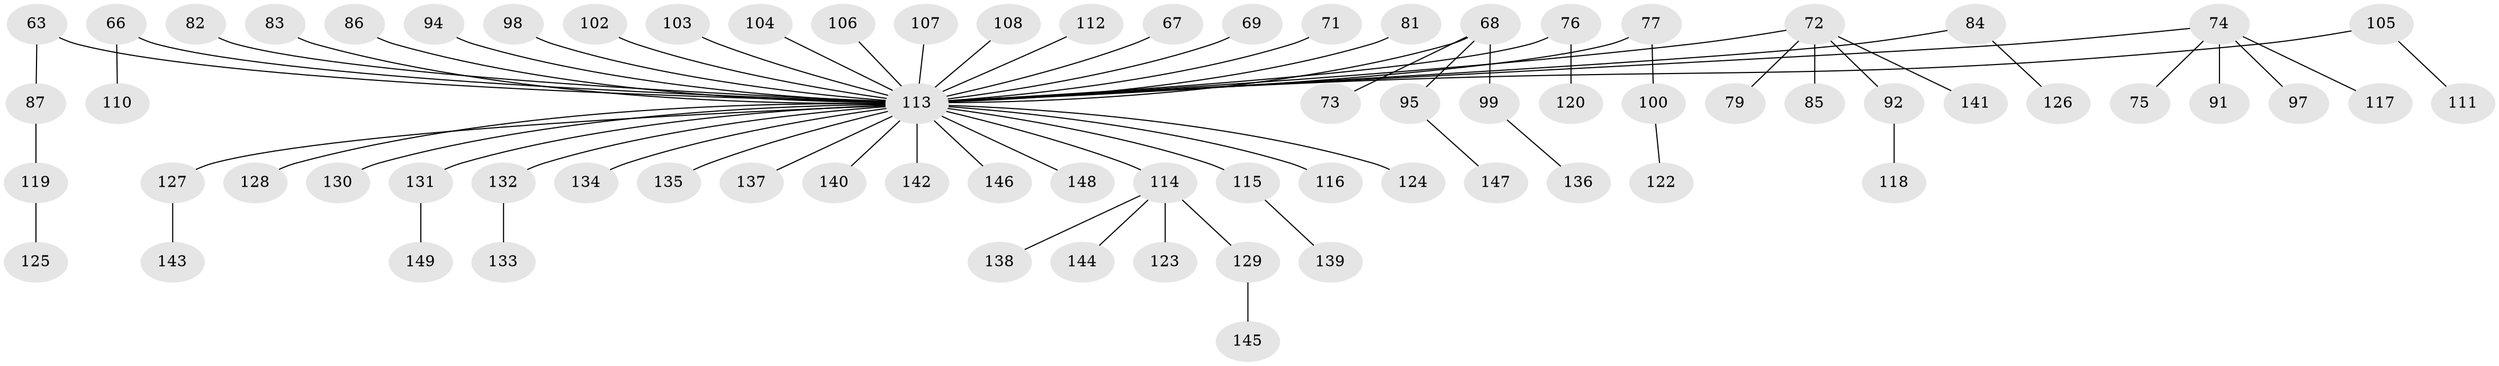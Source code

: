 // original degree distribution, {9: 0.006711409395973154, 8: 0.006711409395973154, 4: 0.087248322147651, 5: 0.020134228187919462, 6: 0.006711409395973154, 3: 0.09395973154362416, 2: 0.28187919463087246, 7: 0.006711409395973154, 1: 0.4899328859060403}
// Generated by graph-tools (version 1.1) at 2025/53/03/09/25 04:53:02]
// undirected, 74 vertices, 73 edges
graph export_dot {
graph [start="1"]
  node [color=gray90,style=filled];
  63;
  66;
  67;
  68;
  69;
  71;
  72 [super="+35+47+60"];
  73;
  74 [super="+64+11"];
  75;
  76;
  77;
  79;
  81;
  82;
  83;
  84;
  85;
  86;
  87;
  91;
  92;
  94;
  95;
  97;
  98;
  99;
  100;
  102;
  103;
  104;
  105;
  106;
  107;
  108;
  110;
  111;
  112;
  113 [super="+4+80+24+27+29+23+31+46+18+90+70+30+20+21+28+33+36+96+34+37+26+38+88+49+32+40+44+50+42+48+51+52+78+54+56+61+58+59+62"];
  114 [super="+93+109"];
  115 [super="+101"];
  116;
  117;
  118;
  119;
  120;
  122;
  123;
  124;
  125;
  126;
  127;
  128;
  129;
  130;
  131;
  132 [super="+121"];
  133;
  134;
  135;
  136;
  137;
  138;
  139;
  140;
  141;
  142;
  143;
  144;
  145;
  146;
  147;
  148;
  149;
  63 -- 87;
  63 -- 113;
  66 -- 110;
  66 -- 113;
  67 -- 113;
  68 -- 73;
  68 -- 95;
  68 -- 99;
  68 -- 113;
  69 -- 113;
  71 -- 113;
  72 -- 85;
  72 -- 92;
  72 -- 141;
  72 -- 113;
  72 -- 79;
  74 -- 75;
  74 -- 117;
  74 -- 97;
  74 -- 91;
  74 -- 113;
  76 -- 120;
  76 -- 113;
  77 -- 100;
  77 -- 113;
  81 -- 113;
  82 -- 113;
  83 -- 113;
  84 -- 126;
  84 -- 113;
  86 -- 113;
  87 -- 119;
  92 -- 118;
  94 -- 113;
  95 -- 147;
  98 -- 113;
  99 -- 136;
  100 -- 122;
  102 -- 113;
  103 -- 113;
  104 -- 113;
  105 -- 111;
  105 -- 113;
  106 -- 113;
  107 -- 113;
  108 -- 113;
  112 -- 113;
  113 -- 131;
  113 -- 146;
  113 -- 134;
  113 -- 116;
  113 -- 124;
  113 -- 142;
  113 -- 148;
  113 -- 137;
  113 -- 140;
  113 -- 115;
  113 -- 128;
  113 -- 127;
  113 -- 132;
  113 -- 114;
  113 -- 130;
  113 -- 135;
  114 -- 123;
  114 -- 144;
  114 -- 129;
  114 -- 138;
  115 -- 139;
  119 -- 125;
  127 -- 143;
  129 -- 145;
  131 -- 149;
  132 -- 133;
}
